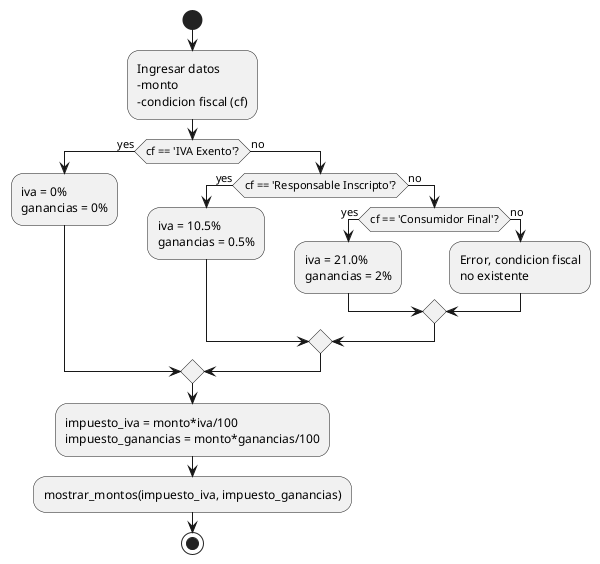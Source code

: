 @startuml

start

:Ingresar datos 
-monto 
-condicion fiscal (cf);

if (cf == 'IVA Exento'?) then (yes)
  :iva = 0%
  ganancias = 0%;
else (no)
  if (cf == 'Responsable Inscripto'?) then (yes)
   :iva = 10.5%
   ganancias = 0.5%;
  else (no)
   if (cf == 'Consumidor Final'?) then (yes)
    :iva = 21.0%
    ganancias = 2%;
   else (no)
    :Error, condicion fiscal\nno existente;
   endif
  endif
endif 

:impuesto_iva = monto*iva/100
impuesto_ganancias = monto*ganancias/100;

:mostrar_montos(impuesto_iva, impuesto_ganancias);

stop

@enduml